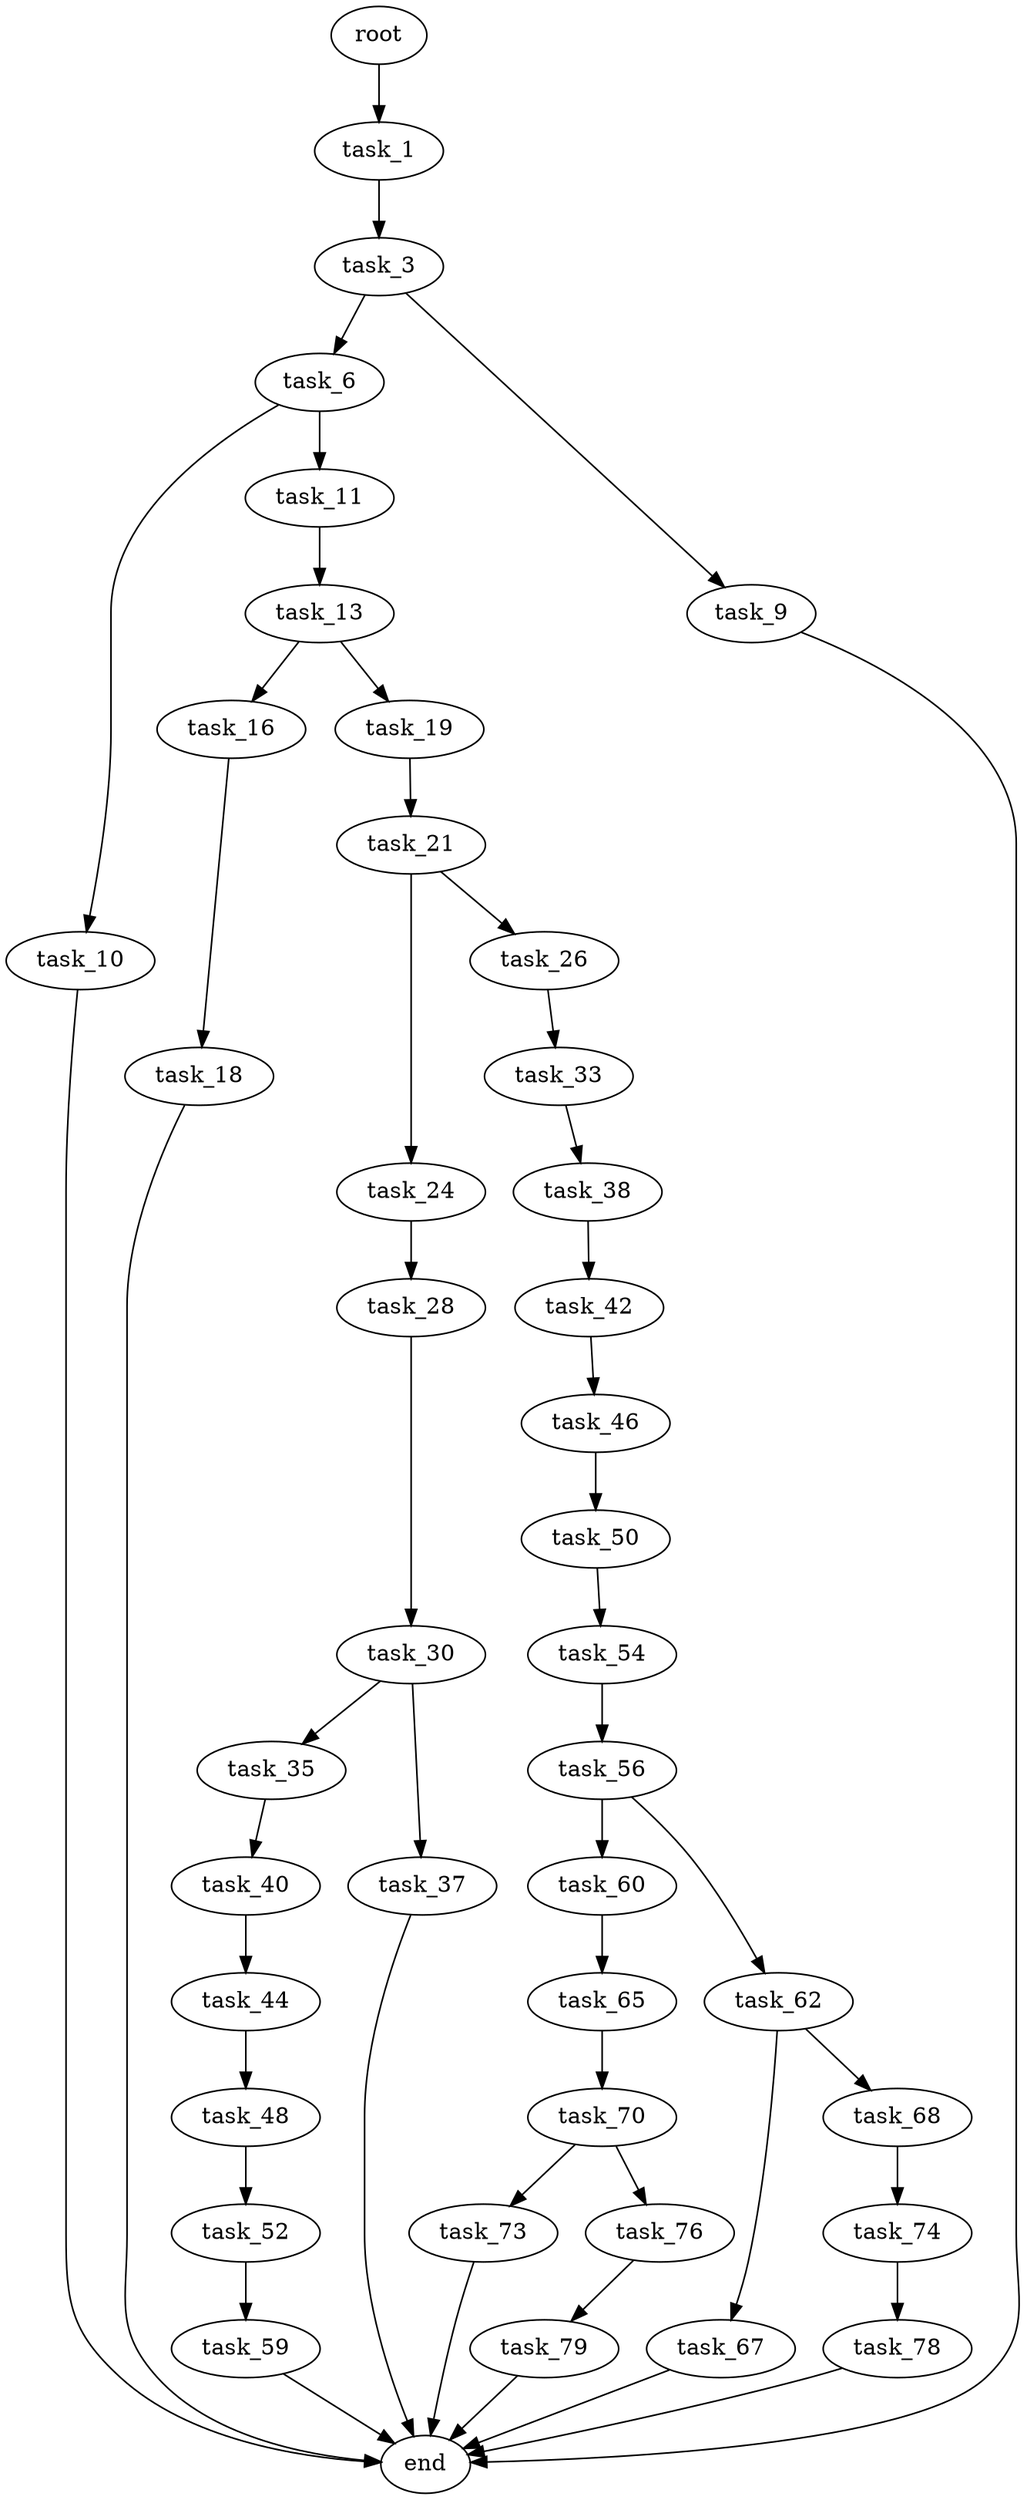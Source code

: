digraph G {
  root [size="0.000000"];
  task_1 [size="176359825883.000000"];
  task_3 [size="403700498368.000000"];
  task_6 [size="35561252416.000000"];
  task_9 [size="3302100355.000000"];
  task_10 [size="618633029898.000000"];
  task_11 [size="173479513700.000000"];
  task_13 [size="27908432510.000000"];
  task_16 [size="12086508844.000000"];
  task_18 [size="368293445632.000000"];
  task_19 [size="19757154491.000000"];
  task_21 [size="1863125472.000000"];
  task_24 [size="1193908985558.000000"];
  task_26 [size="10616401406.000000"];
  task_28 [size="217517206726.000000"];
  task_30 [size="7406002900.000000"];
  task_33 [size="1125687183852.000000"];
  task_35 [size="4274463559.000000"];
  task_37 [size="107265343590.000000"];
  task_38 [size="149639833422.000000"];
  task_40 [size="360568531689.000000"];
  task_42 [size="377809150710.000000"];
  task_44 [size="5688424986.000000"];
  task_46 [size="147401121385.000000"];
  task_48 [size="134217728000.000000"];
  task_50 [size="189055243217.000000"];
  task_52 [size="134217728000.000000"];
  task_54 [size="39746533808.000000"];
  task_56 [size="368293445632.000000"];
  task_59 [size="28991029248.000000"];
  task_60 [size="10781089787.000000"];
  task_62 [size="34103393840.000000"];
  task_65 [size="23843244965.000000"];
  task_67 [size="27259743661.000000"];
  task_68 [size="782757789696.000000"];
  task_70 [size="368293445632.000000"];
  task_73 [size="590537315704.000000"];
  task_74 [size="17530837490.000000"];
  task_76 [size="3580615047.000000"];
  task_78 [size="368293445632.000000"];
  task_79 [size="13356365362.000000"];
  end [size="0.000000"];

  root -> task_1 [size="1.000000"];
  task_1 -> task_3 [size="209715200.000000"];
  task_3 -> task_6 [size="301989888.000000"];
  task_3 -> task_9 [size="301989888.000000"];
  task_6 -> task_10 [size="838860800.000000"];
  task_6 -> task_11 [size="838860800.000000"];
  task_9 -> end [size="1.000000"];
  task_10 -> end [size="1.000000"];
  task_11 -> task_13 [size="209715200.000000"];
  task_13 -> task_16 [size="838860800.000000"];
  task_13 -> task_19 [size="838860800.000000"];
  task_16 -> task_18 [size="301989888.000000"];
  task_18 -> end [size="1.000000"];
  task_19 -> task_21 [size="838860800.000000"];
  task_21 -> task_24 [size="33554432.000000"];
  task_21 -> task_26 [size="33554432.000000"];
  task_24 -> task_28 [size="838860800.000000"];
  task_26 -> task_33 [size="301989888.000000"];
  task_28 -> task_30 [size="411041792.000000"];
  task_30 -> task_35 [size="411041792.000000"];
  task_30 -> task_37 [size="411041792.000000"];
  task_33 -> task_38 [size="838860800.000000"];
  task_35 -> task_40 [size="209715200.000000"];
  task_37 -> end [size="1.000000"];
  task_38 -> task_42 [size="209715200.000000"];
  task_40 -> task_44 [size="838860800.000000"];
  task_42 -> task_46 [size="301989888.000000"];
  task_44 -> task_48 [size="209715200.000000"];
  task_46 -> task_50 [size="134217728.000000"];
  task_48 -> task_52 [size="209715200.000000"];
  task_50 -> task_54 [size="134217728.000000"];
  task_52 -> task_59 [size="209715200.000000"];
  task_54 -> task_56 [size="679477248.000000"];
  task_56 -> task_60 [size="411041792.000000"];
  task_56 -> task_62 [size="411041792.000000"];
  task_59 -> end [size="1.000000"];
  task_60 -> task_65 [size="301989888.000000"];
  task_62 -> task_67 [size="679477248.000000"];
  task_62 -> task_68 [size="679477248.000000"];
  task_65 -> task_70 [size="411041792.000000"];
  task_67 -> end [size="1.000000"];
  task_68 -> task_74 [size="679477248.000000"];
  task_70 -> task_73 [size="411041792.000000"];
  task_70 -> task_76 [size="411041792.000000"];
  task_73 -> end [size="1.000000"];
  task_74 -> task_78 [size="33554432.000000"];
  task_76 -> task_79 [size="134217728.000000"];
  task_78 -> end [size="1.000000"];
  task_79 -> end [size="1.000000"];
}
